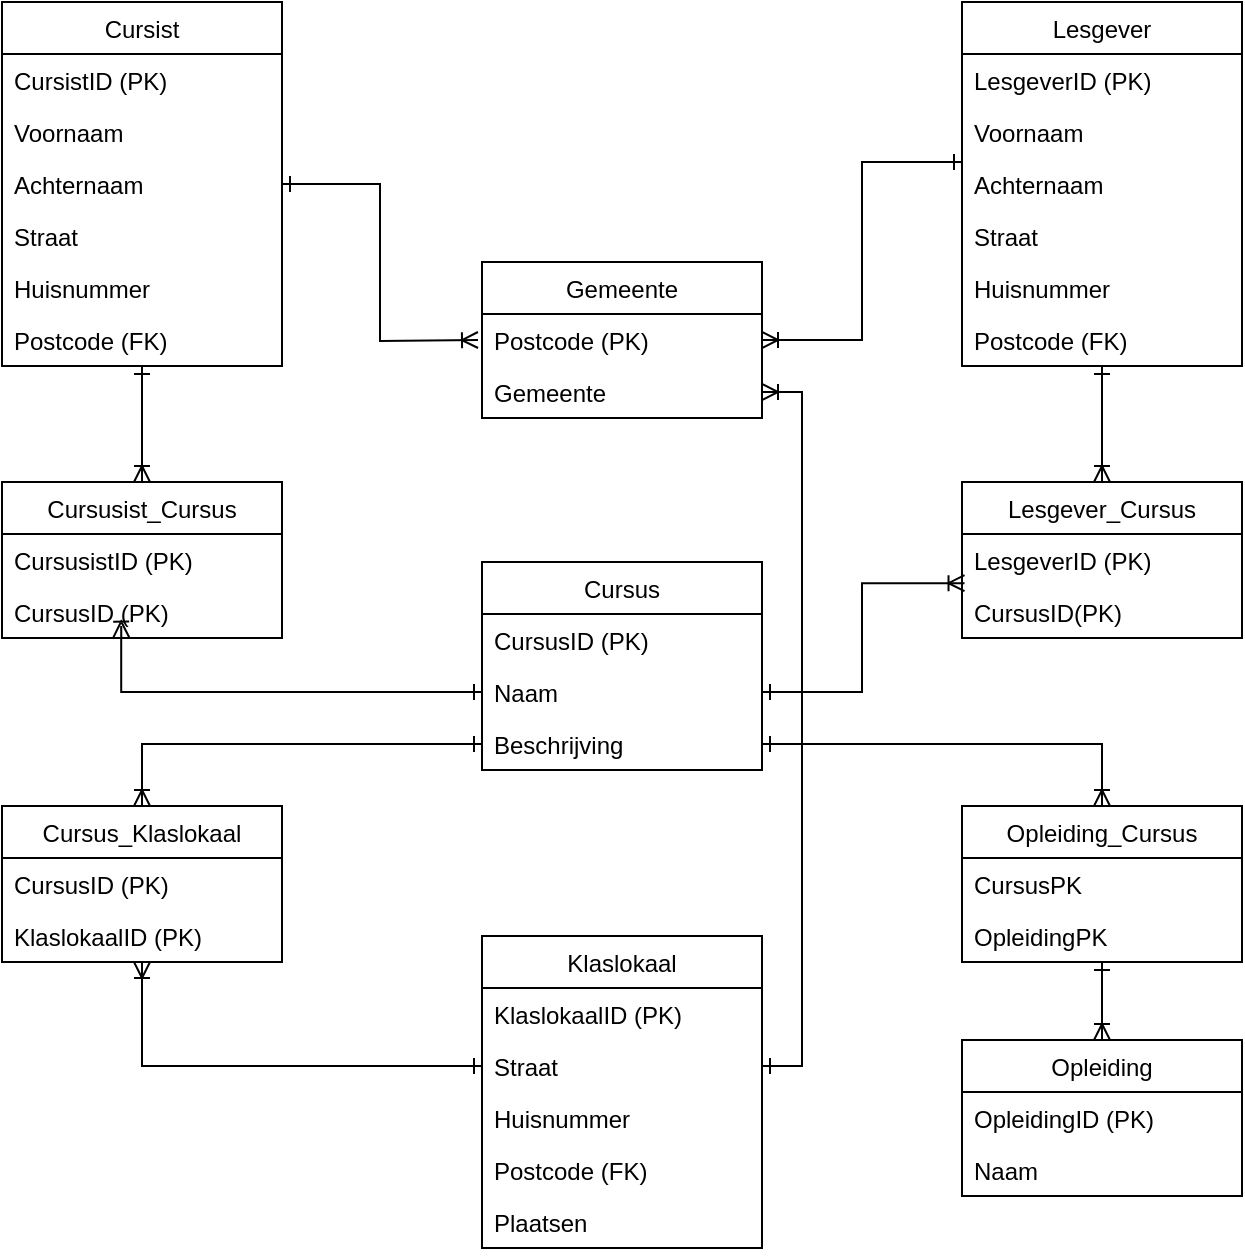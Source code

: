 <mxfile version="13.6.2" type="device"><diagram id="C5RBs43oDa-KdzZeNtuy" name="Page-1"><mxGraphModel dx="1086" dy="806" grid="1" gridSize="10" guides="1" tooltips="1" connect="1" arrows="1" fold="1" page="1" pageScale="1" pageWidth="827" pageHeight="1169" math="0" shadow="0" extFonts="Permanent Marker^https://fonts.googleapis.com/css?family=Permanent+Marker"><root><mxCell id="WIyWlLk6GJQsqaUBKTNV-0"/><mxCell id="WIyWlLk6GJQsqaUBKTNV-1" parent="WIyWlLk6GJQsqaUBKTNV-0"/><mxCell id="OH1xfnfj-Z41BScdy9iv-12" value="Cursist" style="swimlane;fontStyle=0;childLayout=stackLayout;horizontal=1;startSize=26;fillColor=none;horizontalStack=0;resizeParent=1;resizeParentMax=0;resizeLast=0;collapsible=1;marginBottom=0;rounded=0;shadow=0;strokeWidth=1;" parent="WIyWlLk6GJQsqaUBKTNV-1" vertex="1"><mxGeometry x="80" y="40" width="140" height="182" as="geometry"/></mxCell><mxCell id="OH1xfnfj-Z41BScdy9iv-45" value="CursistID (PK)" style="text;strokeColor=none;fillColor=none;align=left;verticalAlign=top;spacingLeft=4;spacingRight=4;overflow=hidden;rotatable=0;points=[[0,0.5],[1,0.5]];portConstraint=eastwest;" parent="OH1xfnfj-Z41BScdy9iv-12" vertex="1"><mxGeometry y="26" width="140" height="26" as="geometry"/></mxCell><mxCell id="OH1xfnfj-Z41BScdy9iv-13" value="Voornaam" style="text;strokeColor=none;fillColor=none;align=left;verticalAlign=top;spacingLeft=4;spacingRight=4;overflow=hidden;rotatable=0;points=[[0,0.5],[1,0.5]];portConstraint=eastwest;" parent="OH1xfnfj-Z41BScdy9iv-12" vertex="1"><mxGeometry y="52" width="140" height="26" as="geometry"/></mxCell><mxCell id="OH1xfnfj-Z41BScdy9iv-14" value="Achternaam" style="text;strokeColor=none;fillColor=none;align=left;verticalAlign=top;spacingLeft=4;spacingRight=4;overflow=hidden;rotatable=0;points=[[0,0.5],[1,0.5]];portConstraint=eastwest;" parent="OH1xfnfj-Z41BScdy9iv-12" vertex="1"><mxGeometry y="78" width="140" height="26" as="geometry"/></mxCell><mxCell id="OH1xfnfj-Z41BScdy9iv-15" value="Straat" style="text;strokeColor=none;fillColor=none;align=left;verticalAlign=top;spacingLeft=4;spacingRight=4;overflow=hidden;rotatable=0;points=[[0,0.5],[1,0.5]];portConstraint=eastwest;" parent="OH1xfnfj-Z41BScdy9iv-12" vertex="1"><mxGeometry y="104" width="140" height="26" as="geometry"/></mxCell><mxCell id="OH1xfnfj-Z41BScdy9iv-29" value="Huisnummer" style="text;strokeColor=none;fillColor=none;align=left;verticalAlign=top;spacingLeft=4;spacingRight=4;overflow=hidden;rotatable=0;points=[[0,0.5],[1,0.5]];portConstraint=eastwest;" parent="OH1xfnfj-Z41BScdy9iv-12" vertex="1"><mxGeometry y="130" width="140" height="26" as="geometry"/></mxCell><mxCell id="OH1xfnfj-Z41BScdy9iv-28" value="Postcode (FK)" style="text;strokeColor=none;fillColor=none;align=left;verticalAlign=top;spacingLeft=4;spacingRight=4;overflow=hidden;rotatable=0;points=[[0,0.5],[1,0.5]];portConstraint=eastwest;" parent="OH1xfnfj-Z41BScdy9iv-12" vertex="1"><mxGeometry y="156" width="140" height="26" as="geometry"/></mxCell><mxCell id="OH1xfnfj-Z41BScdy9iv-16" value="Cursus" style="swimlane;fontStyle=0;childLayout=stackLayout;horizontal=1;startSize=26;fillColor=none;horizontalStack=0;resizeParent=1;resizeParentMax=0;resizeLast=0;collapsible=1;marginBottom=0;rounded=0;shadow=0;strokeWidth=1;" parent="WIyWlLk6GJQsqaUBKTNV-1" vertex="1"><mxGeometry x="320" y="320" width="140" height="104" as="geometry"/></mxCell><mxCell id="OH1xfnfj-Z41BScdy9iv-44" value="CursusID (PK)" style="text;strokeColor=none;fillColor=none;align=left;verticalAlign=top;spacingLeft=4;spacingRight=4;overflow=hidden;rotatable=0;points=[[0,0.5],[1,0.5]];portConstraint=eastwest;" parent="OH1xfnfj-Z41BScdy9iv-16" vertex="1"><mxGeometry y="26" width="140" height="26" as="geometry"/></mxCell><mxCell id="OH1xfnfj-Z41BScdy9iv-17" value="Naam" style="text;strokeColor=none;fillColor=none;align=left;verticalAlign=top;spacingLeft=4;spacingRight=4;overflow=hidden;rotatable=0;points=[[0,0.5],[1,0.5]];portConstraint=eastwest;" parent="OH1xfnfj-Z41BScdy9iv-16" vertex="1"><mxGeometry y="52" width="140" height="26" as="geometry"/></mxCell><mxCell id="OH1xfnfj-Z41BScdy9iv-18" value="Beschrijving" style="text;strokeColor=none;fillColor=none;align=left;verticalAlign=top;spacingLeft=4;spacingRight=4;overflow=hidden;rotatable=0;points=[[0,0.5],[1,0.5]];portConstraint=eastwest;" parent="OH1xfnfj-Z41BScdy9iv-16" vertex="1"><mxGeometry y="78" width="140" height="26" as="geometry"/></mxCell><mxCell id="OH1xfnfj-Z41BScdy9iv-24" value="Lesgever" style="swimlane;fontStyle=0;childLayout=stackLayout;horizontal=1;startSize=26;fillColor=none;horizontalStack=0;resizeParent=1;resizeParentMax=0;resizeLast=0;collapsible=1;marginBottom=0;rounded=0;shadow=0;strokeWidth=1;" parent="WIyWlLk6GJQsqaUBKTNV-1" vertex="1"><mxGeometry x="560" y="40" width="140" height="182" as="geometry"/></mxCell><mxCell id="OH1xfnfj-Z41BScdy9iv-46" value="LesgeverID (PK)" style="text;strokeColor=none;fillColor=none;align=left;verticalAlign=top;spacingLeft=4;spacingRight=4;overflow=hidden;rotatable=0;points=[[0,0.5],[1,0.5]];portConstraint=eastwest;" parent="OH1xfnfj-Z41BScdy9iv-24" vertex="1"><mxGeometry y="26" width="140" height="26" as="geometry"/></mxCell><mxCell id="OH1xfnfj-Z41BScdy9iv-25" value="Voornaam" style="text;strokeColor=none;fillColor=none;align=left;verticalAlign=top;spacingLeft=4;spacingRight=4;overflow=hidden;rotatable=0;points=[[0,0.5],[1,0.5]];portConstraint=eastwest;" parent="OH1xfnfj-Z41BScdy9iv-24" vertex="1"><mxGeometry y="52" width="140" height="26" as="geometry"/></mxCell><mxCell id="OH1xfnfj-Z41BScdy9iv-26" value="Achternaam" style="text;strokeColor=none;fillColor=none;align=left;verticalAlign=top;spacingLeft=4;spacingRight=4;overflow=hidden;rotatable=0;points=[[0,0.5],[1,0.5]];portConstraint=eastwest;" parent="OH1xfnfj-Z41BScdy9iv-24" vertex="1"><mxGeometry y="78" width="140" height="26" as="geometry"/></mxCell><mxCell id="OH1xfnfj-Z41BScdy9iv-32" value="Straat" style="text;strokeColor=none;fillColor=none;align=left;verticalAlign=top;spacingLeft=4;spacingRight=4;overflow=hidden;rotatable=0;points=[[0,0.5],[1,0.5]];portConstraint=eastwest;" parent="OH1xfnfj-Z41BScdy9iv-24" vertex="1"><mxGeometry y="104" width="140" height="26" as="geometry"/></mxCell><mxCell id="OH1xfnfj-Z41BScdy9iv-33" value="Huisnummer" style="text;strokeColor=none;fillColor=none;align=left;verticalAlign=top;spacingLeft=4;spacingRight=4;overflow=hidden;rotatable=0;points=[[0,0.5],[1,0.5]];portConstraint=eastwest;" parent="OH1xfnfj-Z41BScdy9iv-24" vertex="1"><mxGeometry y="130" width="140" height="26" as="geometry"/></mxCell><mxCell id="OH1xfnfj-Z41BScdy9iv-34" value="Postcode (FK)" style="text;strokeColor=none;fillColor=none;align=left;verticalAlign=top;spacingLeft=4;spacingRight=4;overflow=hidden;rotatable=0;points=[[0,0.5],[1,0.5]];portConstraint=eastwest;" parent="OH1xfnfj-Z41BScdy9iv-24" vertex="1"><mxGeometry y="156" width="140" height="26" as="geometry"/></mxCell><mxCell id="OH1xfnfj-Z41BScdy9iv-52" style="edgeStyle=orthogonalEdgeStyle;rounded=0;orthogonalLoop=1;jettySize=auto;html=1;entryX=0;entryY=0.5;entryDx=0;entryDy=0;startSize=6;endArrow=ERoneToMany;endFill=0;startArrow=ERone;startFill=0;" parent="WIyWlLk6GJQsqaUBKTNV-1" source="OH1xfnfj-Z41BScdy9iv-12" edge="1"><mxGeometry relative="1" as="geometry"><mxPoint x="221.64" y="120.99" as="sourcePoint"/><mxPoint x="318" y="209" as="targetPoint"/></mxGeometry></mxCell><mxCell id="OH1xfnfj-Z41BScdy9iv-53" style="edgeStyle=orthogonalEdgeStyle;rounded=0;orthogonalLoop=1;jettySize=auto;html=1;exitX=0;exitY=0.077;exitDx=0;exitDy=0;entryX=1;entryY=0.5;entryDx=0;entryDy=0;startSize=6;exitPerimeter=0;endArrow=ERoneToMany;endFill=0;startArrow=ERone;startFill=0;" parent="WIyWlLk6GJQsqaUBKTNV-1" source="OH1xfnfj-Z41BScdy9iv-26" target="OH1xfnfj-Z41BScdy9iv-37" edge="1"><mxGeometry relative="1" as="geometry"/></mxCell><mxCell id="OH1xfnfj-Z41BScdy9iv-55" value="Cursusist_Cursus" style="swimlane;fontStyle=0;childLayout=stackLayout;horizontal=1;startSize=26;fillColor=none;horizontalStack=0;resizeParent=1;resizeParentMax=0;resizeLast=0;collapsible=1;marginBottom=0;rounded=0;shadow=0;strokeWidth=1;" parent="WIyWlLk6GJQsqaUBKTNV-1" vertex="1"><mxGeometry x="80" y="280" width="140" height="78" as="geometry"/></mxCell><mxCell id="OH1xfnfj-Z41BScdy9iv-56" value="CursusistID (PK)" style="text;strokeColor=none;fillColor=none;align=left;verticalAlign=top;spacingLeft=4;spacingRight=4;overflow=hidden;rotatable=0;points=[[0,0.5],[1,0.5]];portConstraint=eastwest;" parent="OH1xfnfj-Z41BScdy9iv-55" vertex="1"><mxGeometry y="26" width="140" height="26" as="geometry"/></mxCell><mxCell id="OH1xfnfj-Z41BScdy9iv-57" value="CursusID (PK)" style="text;strokeColor=none;fillColor=none;align=left;verticalAlign=top;spacingLeft=4;spacingRight=4;overflow=hidden;rotatable=0;points=[[0,0.5],[1,0.5]];portConstraint=eastwest;" parent="OH1xfnfj-Z41BScdy9iv-55" vertex="1"><mxGeometry y="52" width="140" height="26" as="geometry"/></mxCell><mxCell id="OH1xfnfj-Z41BScdy9iv-58" value="Lesgever_Cursus" style="swimlane;fontStyle=0;childLayout=stackLayout;horizontal=1;startSize=26;fillColor=none;horizontalStack=0;resizeParent=1;resizeParentMax=0;resizeLast=0;collapsible=1;marginBottom=0;rounded=0;shadow=0;strokeWidth=1;" parent="WIyWlLk6GJQsqaUBKTNV-1" vertex="1"><mxGeometry x="560" y="280" width="140" height="78" as="geometry"/></mxCell><mxCell id="OH1xfnfj-Z41BScdy9iv-59" value="LesgeverID (PK)" style="text;strokeColor=none;fillColor=none;align=left;verticalAlign=top;spacingLeft=4;spacingRight=4;overflow=hidden;rotatable=0;points=[[0,0.5],[1,0.5]];portConstraint=eastwest;" parent="OH1xfnfj-Z41BScdy9iv-58" vertex="1"><mxGeometry y="26" width="140" height="26" as="geometry"/></mxCell><mxCell id="OH1xfnfj-Z41BScdy9iv-60" value="CursusID(PK)" style="text;strokeColor=none;fillColor=none;align=left;verticalAlign=top;spacingLeft=4;spacingRight=4;overflow=hidden;rotatable=0;points=[[0,0.5],[1,0.5]];portConstraint=eastwest;" parent="OH1xfnfj-Z41BScdy9iv-58" vertex="1"><mxGeometry y="52" width="140" height="26" as="geometry"/></mxCell><mxCell id="OH1xfnfj-Z41BScdy9iv-48" value="Opleiding_Cursus" style="swimlane;fontStyle=0;childLayout=stackLayout;horizontal=1;startSize=26;fillColor=none;horizontalStack=0;resizeParent=1;resizeParentMax=0;resizeLast=0;collapsible=1;marginBottom=0;rounded=0;shadow=0;strokeWidth=1;" parent="WIyWlLk6GJQsqaUBKTNV-1" vertex="1"><mxGeometry x="560" y="442" width="140" height="78" as="geometry"/></mxCell><mxCell id="OH1xfnfj-Z41BScdy9iv-49" value="CursusPK" style="text;strokeColor=none;fillColor=none;align=left;verticalAlign=top;spacingLeft=4;spacingRight=4;overflow=hidden;rotatable=0;points=[[0,0.5],[1,0.5]];portConstraint=eastwest;" parent="OH1xfnfj-Z41BScdy9iv-48" vertex="1"><mxGeometry y="26" width="140" height="26" as="geometry"/></mxCell><mxCell id="OH1xfnfj-Z41BScdy9iv-50" value="OpleidingPK" style="text;strokeColor=none;fillColor=none;align=left;verticalAlign=top;spacingLeft=4;spacingRight=4;overflow=hidden;rotatable=0;points=[[0,0.5],[1,0.5]];portConstraint=eastwest;" parent="OH1xfnfj-Z41BScdy9iv-48" vertex="1"><mxGeometry y="52" width="140" height="26" as="geometry"/></mxCell><mxCell id="OH1xfnfj-Z41BScdy9iv-78" style="edgeStyle=orthogonalEdgeStyle;rounded=0;orthogonalLoop=1;jettySize=auto;html=1;exitX=0.5;exitY=0;exitDx=0;exitDy=0;startSize=6;endArrow=ERone;endFill=0;startArrow=ERoneToMany;startFill=0;" parent="WIyWlLk6GJQsqaUBKTNV-1" source="OH1xfnfj-Z41BScdy9iv-40" target="OH1xfnfj-Z41BScdy9iv-48" edge="1"><mxGeometry relative="1" as="geometry"/></mxCell><mxCell id="OH1xfnfj-Z41BScdy9iv-40" value="Opleiding" style="swimlane;fontStyle=0;childLayout=stackLayout;horizontal=1;startSize=26;fillColor=none;horizontalStack=0;resizeParent=1;resizeParentMax=0;resizeLast=0;collapsible=1;marginBottom=0;rounded=0;shadow=0;strokeWidth=1;" parent="WIyWlLk6GJQsqaUBKTNV-1" vertex="1"><mxGeometry x="560" y="559" width="140" height="78" as="geometry"/></mxCell><mxCell id="OH1xfnfj-Z41BScdy9iv-47" value="OpleidingID (PK)" style="text;strokeColor=none;fillColor=none;align=left;verticalAlign=top;spacingLeft=4;spacingRight=4;overflow=hidden;rotatable=0;points=[[0,0.5],[1,0.5]];portConstraint=eastwest;" parent="OH1xfnfj-Z41BScdy9iv-40" vertex="1"><mxGeometry y="26" width="140" height="26" as="geometry"/></mxCell><mxCell id="OH1xfnfj-Z41BScdy9iv-41" value="Naam" style="text;strokeColor=none;fillColor=none;align=left;verticalAlign=top;spacingLeft=4;spacingRight=4;overflow=hidden;rotatable=0;points=[[0,0.5],[1,0.5]];portConstraint=eastwest;" parent="OH1xfnfj-Z41BScdy9iv-40" vertex="1"><mxGeometry y="52" width="140" height="26" as="geometry"/></mxCell><mxCell id="OH1xfnfj-Z41BScdy9iv-67" style="edgeStyle=orthogonalEdgeStyle;rounded=0;orthogonalLoop=1;jettySize=auto;html=1;entryX=0.5;entryY=0;entryDx=0;entryDy=0;startSize=6;endArrow=ERoneToMany;endFill=0;startArrow=ERone;startFill=0;" parent="WIyWlLk6GJQsqaUBKTNV-1" source="OH1xfnfj-Z41BScdy9iv-12" target="OH1xfnfj-Z41BScdy9iv-55" edge="1"><mxGeometry relative="1" as="geometry"><mxPoint x="150" y="227" as="sourcePoint"/></mxGeometry></mxCell><mxCell id="OH1xfnfj-Z41BScdy9iv-68" style="edgeStyle=orthogonalEdgeStyle;rounded=0;orthogonalLoop=1;jettySize=auto;html=1;exitX=0;exitY=0.5;exitDx=0;exitDy=0;entryX=0.426;entryY=0.992;entryDx=0;entryDy=0;entryPerimeter=0;startSize=6;endArrow=ERoneToMany;endFill=0;startArrow=ERone;startFill=0;" parent="WIyWlLk6GJQsqaUBKTNV-1" source="OH1xfnfj-Z41BScdy9iv-17" target="OH1xfnfj-Z41BScdy9iv-57" edge="1"><mxGeometry relative="1" as="geometry"/></mxCell><mxCell id="OH1xfnfj-Z41BScdy9iv-69" style="edgeStyle=orthogonalEdgeStyle;rounded=0;orthogonalLoop=1;jettySize=auto;html=1;exitX=1;exitY=0.5;exitDx=0;exitDy=0;entryX=0.009;entryY=0.946;entryDx=0;entryDy=0;entryPerimeter=0;startSize=6;endArrow=ERoneToMany;endFill=0;startArrow=ERone;startFill=0;" parent="WIyWlLk6GJQsqaUBKTNV-1" source="OH1xfnfj-Z41BScdy9iv-17" target="OH1xfnfj-Z41BScdy9iv-59" edge="1"><mxGeometry relative="1" as="geometry"/></mxCell><mxCell id="OH1xfnfj-Z41BScdy9iv-71" style="edgeStyle=orthogonalEdgeStyle;rounded=0;orthogonalLoop=1;jettySize=auto;html=1;startSize=6;endArrow=ERoneToMany;endFill=0;startArrow=ERone;startFill=0;" parent="WIyWlLk6GJQsqaUBKTNV-1" source="OH1xfnfj-Z41BScdy9iv-24" target="OH1xfnfj-Z41BScdy9iv-58" edge="1"><mxGeometry relative="1" as="geometry"/></mxCell><mxCell id="OH1xfnfj-Z41BScdy9iv-72" value="Cursus_Klaslokaal" style="swimlane;fontStyle=0;childLayout=stackLayout;horizontal=1;startSize=26;fillColor=none;horizontalStack=0;resizeParent=1;resizeParentMax=0;resizeLast=0;collapsible=1;marginBottom=0;rounded=0;shadow=0;strokeWidth=1;" parent="WIyWlLk6GJQsqaUBKTNV-1" vertex="1"><mxGeometry x="80" y="442" width="140" height="78" as="geometry"/></mxCell><mxCell id="OH1xfnfj-Z41BScdy9iv-73" value="CursusID (PK)" style="text;strokeColor=none;fillColor=none;align=left;verticalAlign=top;spacingLeft=4;spacingRight=4;overflow=hidden;rotatable=0;points=[[0,0.5],[1,0.5]];portConstraint=eastwest;" parent="OH1xfnfj-Z41BScdy9iv-72" vertex="1"><mxGeometry y="26" width="140" height="26" as="geometry"/></mxCell><mxCell id="OH1xfnfj-Z41BScdy9iv-74" value="KlaslokaalID (PK)" style="text;strokeColor=none;fillColor=none;align=left;verticalAlign=top;spacingLeft=4;spacingRight=4;overflow=hidden;rotatable=0;points=[[0,0.5],[1,0.5]];portConstraint=eastwest;" parent="OH1xfnfj-Z41BScdy9iv-72" vertex="1"><mxGeometry y="52" width="140" height="26" as="geometry"/></mxCell><mxCell id="OH1xfnfj-Z41BScdy9iv-75" style="edgeStyle=orthogonalEdgeStyle;rounded=0;orthogonalLoop=1;jettySize=auto;html=1;exitX=0;exitY=0.5;exitDx=0;exitDy=0;entryX=0.5;entryY=0;entryDx=0;entryDy=0;startSize=6;endArrow=ERoneToMany;endFill=0;startArrow=ERone;startFill=0;" parent="WIyWlLk6GJQsqaUBKTNV-1" source="OH1xfnfj-Z41BScdy9iv-18" target="OH1xfnfj-Z41BScdy9iv-72" edge="1"><mxGeometry relative="1" as="geometry"/></mxCell><mxCell id="OH1xfnfj-Z41BScdy9iv-76" style="edgeStyle=orthogonalEdgeStyle;rounded=0;orthogonalLoop=1;jettySize=auto;html=1;exitX=0;exitY=0.5;exitDx=0;exitDy=0;startSize=6;endArrow=ERoneToMany;endFill=0;startArrow=ERone;startFill=0;" parent="WIyWlLk6GJQsqaUBKTNV-1" source="OH1xfnfj-Z41BScdy9iv-21" target="OH1xfnfj-Z41BScdy9iv-72" edge="1"><mxGeometry relative="1" as="geometry"><mxPoint x="140" y="540" as="targetPoint"/></mxGeometry></mxCell><mxCell id="OH1xfnfj-Z41BScdy9iv-36" value="Gemeente" style="swimlane;fontStyle=0;childLayout=stackLayout;horizontal=1;startSize=26;fillColor=none;horizontalStack=0;resizeParent=1;resizeParentMax=0;resizeLast=0;collapsible=1;marginBottom=0;rounded=0;shadow=0;strokeWidth=1;" parent="WIyWlLk6GJQsqaUBKTNV-1" vertex="1"><mxGeometry x="320" y="170" width="140" height="78" as="geometry"/></mxCell><mxCell id="OH1xfnfj-Z41BScdy9iv-37" value="Postcode (PK)" style="text;strokeColor=none;fillColor=none;align=left;verticalAlign=top;spacingLeft=4;spacingRight=4;overflow=hidden;rotatable=0;points=[[0,0.5],[1,0.5]];portConstraint=eastwest;" parent="OH1xfnfj-Z41BScdy9iv-36" vertex="1"><mxGeometry y="26" width="140" height="26" as="geometry"/></mxCell><mxCell id="OH1xfnfj-Z41BScdy9iv-38" value="Gemeente" style="text;strokeColor=none;fillColor=none;align=left;verticalAlign=top;spacingLeft=4;spacingRight=4;overflow=hidden;rotatable=0;points=[[0,0.5],[1,0.5]];portConstraint=eastwest;" parent="OH1xfnfj-Z41BScdy9iv-36" vertex="1"><mxGeometry y="52" width="140" height="26" as="geometry"/></mxCell><mxCell id="OH1xfnfj-Z41BScdy9iv-79" style="edgeStyle=orthogonalEdgeStyle;rounded=0;orthogonalLoop=1;jettySize=auto;html=1;exitX=1;exitY=0.5;exitDx=0;exitDy=0;startSize=6;endArrow=ERoneToMany;endFill=0;startArrow=ERone;startFill=0;" parent="WIyWlLk6GJQsqaUBKTNV-1" source="OH1xfnfj-Z41BScdy9iv-21" target="OH1xfnfj-Z41BScdy9iv-38" edge="1"><mxGeometry relative="1" as="geometry"/></mxCell><mxCell id="OH1xfnfj-Z41BScdy9iv-20" value="Klaslokaal" style="swimlane;fontStyle=0;childLayout=stackLayout;horizontal=1;startSize=26;fillColor=none;horizontalStack=0;resizeParent=1;resizeParentMax=0;resizeLast=0;collapsible=1;marginBottom=0;rounded=0;shadow=0;strokeWidth=1;" parent="WIyWlLk6GJQsqaUBKTNV-1" vertex="1"><mxGeometry x="320" y="507" width="140" height="156" as="geometry"/></mxCell><mxCell id="OH1xfnfj-Z41BScdy9iv-65" value="KlaslokaalID (PK)" style="text;strokeColor=none;fillColor=none;align=left;verticalAlign=top;spacingLeft=4;spacingRight=4;overflow=hidden;rotatable=0;points=[[0,0.5],[1,0.5]];portConstraint=eastwest;" parent="OH1xfnfj-Z41BScdy9iv-20" vertex="1"><mxGeometry y="26" width="140" height="26" as="geometry"/></mxCell><mxCell id="OH1xfnfj-Z41BScdy9iv-21" value="Straat" style="text;strokeColor=none;fillColor=none;align=left;verticalAlign=top;spacingLeft=4;spacingRight=4;overflow=hidden;rotatable=0;points=[[0,0.5],[1,0.5]];portConstraint=eastwest;" parent="OH1xfnfj-Z41BScdy9iv-20" vertex="1"><mxGeometry y="52" width="140" height="26" as="geometry"/></mxCell><mxCell id="OH1xfnfj-Z41BScdy9iv-64" value="Huisnummer" style="text;strokeColor=none;fillColor=none;align=left;verticalAlign=top;spacingLeft=4;spacingRight=4;overflow=hidden;rotatable=0;points=[[0,0.5],[1,0.5]];portConstraint=eastwest;" parent="OH1xfnfj-Z41BScdy9iv-20" vertex="1"><mxGeometry y="78" width="140" height="26" as="geometry"/></mxCell><mxCell id="OH1xfnfj-Z41BScdy9iv-66" value="Postcode (FK)" style="text;strokeColor=none;fillColor=none;align=left;verticalAlign=top;spacingLeft=4;spacingRight=4;overflow=hidden;rotatable=0;points=[[0,0.5],[1,0.5]];portConstraint=eastwest;" parent="OH1xfnfj-Z41BScdy9iv-20" vertex="1"><mxGeometry y="104" width="140" height="26" as="geometry"/></mxCell><mxCell id="OH1xfnfj-Z41BScdy9iv-22" value="Plaatsen" style="text;strokeColor=none;fillColor=none;align=left;verticalAlign=top;spacingLeft=4;spacingRight=4;overflow=hidden;rotatable=0;points=[[0,0.5],[1,0.5]];portConstraint=eastwest;" parent="OH1xfnfj-Z41BScdy9iv-20" vertex="1"><mxGeometry y="130" width="140" height="26" as="geometry"/></mxCell><mxCell id="OH1xfnfj-Z41BScdy9iv-77" style="edgeStyle=orthogonalEdgeStyle;rounded=0;orthogonalLoop=1;jettySize=auto;html=1;exitX=1;exitY=0.5;exitDx=0;exitDy=0;entryX=0.5;entryY=0;entryDx=0;entryDy=0;startSize=6;endArrow=ERoneToMany;endFill=0;startArrow=ERone;startFill=0;" parent="WIyWlLk6GJQsqaUBKTNV-1" source="OH1xfnfj-Z41BScdy9iv-18" target="OH1xfnfj-Z41BScdy9iv-48" edge="1"><mxGeometry relative="1" as="geometry"/></mxCell></root></mxGraphModel></diagram></mxfile>